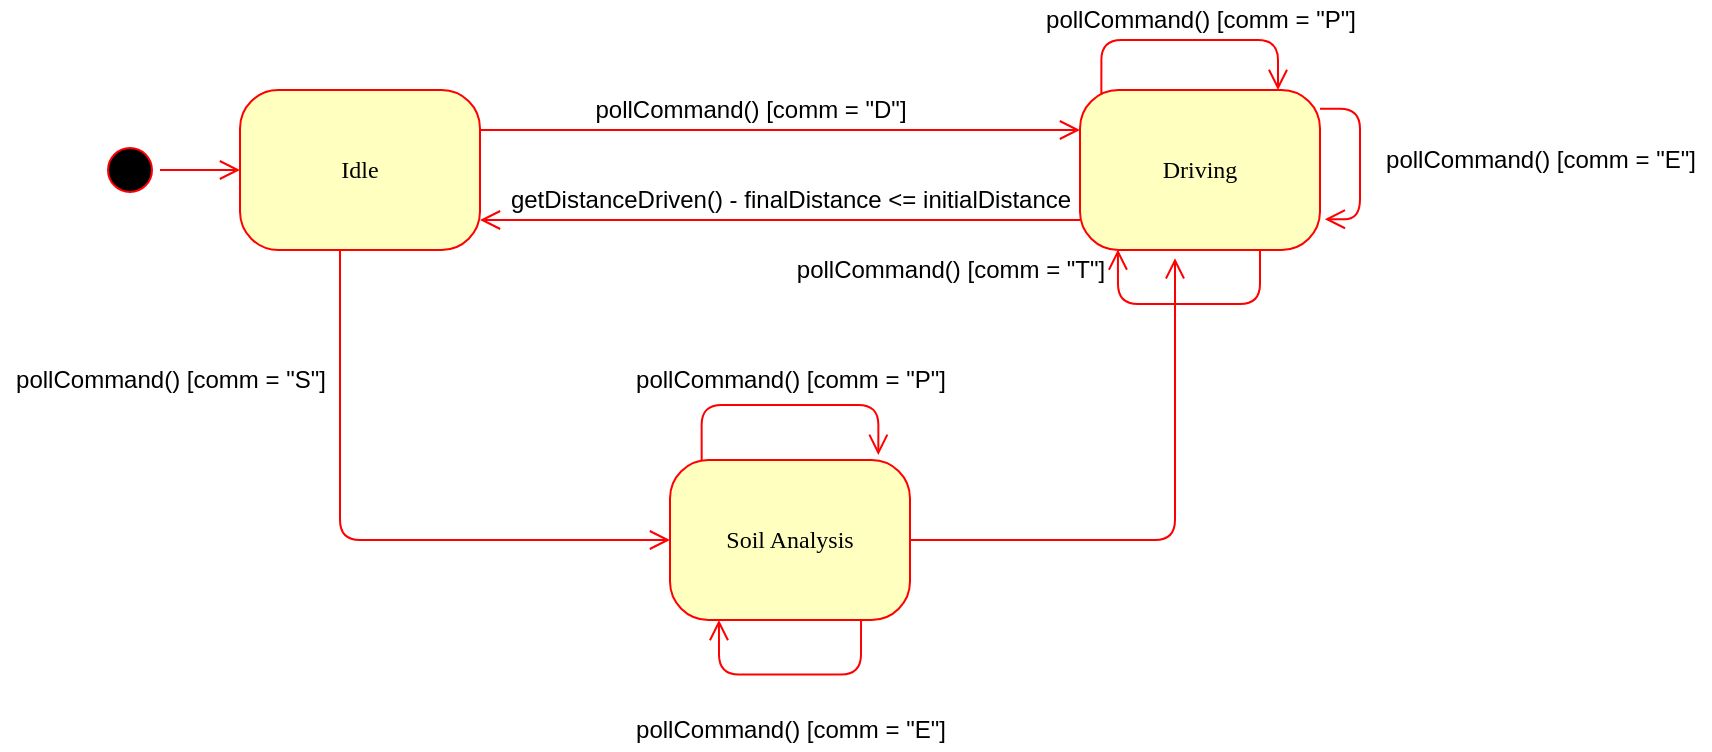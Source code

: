 <mxfile version="14.6.13" type="device" pages="2"><diagram name="Page-1" id="58cdce13-f638-feb5-8d6f-7d28b1aa9fa0"><mxGraphModel dx="905" dy="555" grid="1" gridSize="10" guides="1" tooltips="1" connect="1" arrows="1" fold="1" page="1" pageScale="1" pageWidth="1100" pageHeight="850" background="#ffffff" math="0" shadow="0"><root><mxCell id="0"/><mxCell id="1" parent="0"/><mxCell id="382b91b5511bd0f7-1" value="" style="ellipse;html=1;shape=startState;fillColor=#000000;strokeColor=#ff0000;rounded=1;shadow=0;comic=0;labelBackgroundColor=none;fontFamily=Verdana;fontSize=12;fontColor=#000000;align=center;direction=south;" parent="1" vertex="1"><mxGeometry x="90" y="140" width="30" height="30" as="geometry"/></mxCell><mxCell id="382b91b5511bd0f7-6" value="Idle" style="rounded=1;whiteSpace=wrap;html=1;arcSize=24;fillColor=#ffffc0;strokeColor=#ff0000;shadow=0;comic=0;labelBackgroundColor=none;fontFamily=Verdana;fontSize=12;fontColor=#000000;align=center;" parent="1" vertex="1"><mxGeometry x="160" y="115" width="120" height="80" as="geometry"/></mxCell><mxCell id="382b91b5511bd0f7-7" value="Driving" style="rounded=1;whiteSpace=wrap;html=1;arcSize=24;fillColor=#ffffc0;strokeColor=#ff0000;shadow=0;comic=0;labelBackgroundColor=none;fontFamily=Verdana;fontSize=12;fontColor=#000000;align=center;" parent="1" vertex="1"><mxGeometry x="580" y="115" width="120" height="80" as="geometry"/></mxCell><mxCell id="2a3bc250acf0617d-9" style="edgeStyle=orthogonalEdgeStyle;html=1;labelBackgroundColor=none;endArrow=open;endSize=8;strokeColor=#ff0000;fontFamily=Verdana;fontSize=12;align=left;" parent="1" source="382b91b5511bd0f7-1" target="382b91b5511bd0f7-6" edge="1"><mxGeometry relative="1" as="geometry"/></mxCell><mxCell id="pxrlyT02K3Hen1IqRH8g-13" style="edgeStyle=orthogonalEdgeStyle;html=1;exitX=1;exitY=0.25;entryX=0;entryY=0.25;labelBackgroundColor=none;endArrow=open;endSize=8;strokeColor=#ff0000;fontFamily=Verdana;fontSize=12;align=left;entryDx=0;entryDy=0;exitDx=0;exitDy=0;" parent="1" source="382b91b5511bd0f7-6" target="382b91b5511bd0f7-7" edge="1"><mxGeometry relative="1" as="geometry"><mxPoint x="490" y="215" as="sourcePoint"/><mxPoint x="470" y="70" as="targetPoint"/><Array as="points"><mxPoint x="480" y="135"/><mxPoint x="480" y="135"/></Array></mxGeometry></mxCell><mxCell id="pxrlyT02K3Hen1IqRH8g-14" value="pollCommand() [comm = &quot;D&quot;]" style="text;html=1;align=center;verticalAlign=middle;resizable=0;points=[];autosize=1;strokeColor=none;" parent="1" vertex="1"><mxGeometry x="330" y="115" width="170" height="20" as="geometry"/></mxCell><mxCell id="uexcFVWEzU0OiDwFEqek-12" style="edgeStyle=elbowEdgeStyle;html=1;labelBackgroundColor=none;endArrow=open;endSize=8;strokeColor=#ff0000;fontFamily=Verdana;fontSize=12;align=left;" parent="1" source="382b91b5511bd0f7-7" target="382b91b5511bd0f7-6" edge="1"><mxGeometry relative="1" as="geometry"><Array as="points"><mxPoint x="480" y="180"/><mxPoint x="450" y="155"/><mxPoint x="450" y="170"/><mxPoint x="545.69" y="180"/></Array><mxPoint x="585.69" y="180" as="sourcePoint"/><mxPoint x="470" y="180" as="targetPoint"/></mxGeometry></mxCell><mxCell id="UR-8nCvqhB1CdkcljfMM-1" value="Soil Analysis" style="rounded=1;whiteSpace=wrap;html=1;arcSize=24;fillColor=#ffffc0;strokeColor=#ff0000;shadow=0;comic=0;labelBackgroundColor=none;fontFamily=Verdana;fontSize=12;fontColor=#000000;align=center;" parent="1" vertex="1"><mxGeometry x="375" y="300" width="120" height="80" as="geometry"/></mxCell><mxCell id="UR-8nCvqhB1CdkcljfMM-3" value="pollCommand() [comm = &quot;S&quot;]" style="text;html=1;align=center;verticalAlign=middle;resizable=0;points=[];autosize=1;strokeColor=none;" parent="1" vertex="1"><mxGeometry x="40" y="250" width="170" height="20" as="geometry"/></mxCell><mxCell id="UR-8nCvqhB1CdkcljfMM-4" style="edgeStyle=elbowEdgeStyle;html=1;labelBackgroundColor=none;endArrow=open;endSize=8;strokeColor=#ff0000;fontFamily=Verdana;fontSize=12;align=left;entryX=0;entryY=0.5;entryDx=0;entryDy=0;" parent="1" source="382b91b5511bd0f7-6" target="UR-8nCvqhB1CdkcljfMM-1" edge="1"><mxGeometry relative="1" as="geometry"><Array as="points"><mxPoint x="210" y="340"/><mxPoint x="260" y="195"/><mxPoint x="320" y="210"/><mxPoint x="360" y="310"/></Array><mxPoint x="310" y="240" as="sourcePoint"/><mxPoint x="230" y="345" as="targetPoint"/></mxGeometry></mxCell><mxCell id="NTaXOrFS8eGXYOQQhGnj-3" value="pollCommand() [comm = &quot;P&quot;]" style="text;html=1;align=center;verticalAlign=middle;resizable=0;points=[];autosize=1;strokeColor=none;" parent="1" vertex="1"><mxGeometry x="555" y="70" width="170" height="20" as="geometry"/></mxCell><mxCell id="CLBiZNR-GsX_Vey83Vmz-1" style="edgeStyle=orthogonalEdgeStyle;html=1;exitX=0.089;exitY=0.032;labelBackgroundColor=none;endArrow=open;endSize=8;strokeColor=#ff0000;fontFamily=Verdana;fontSize=12;align=left;exitDx=0;exitDy=0;exitPerimeter=0;" edge="1" parent="1" source="382b91b5511bd0f7-7"><mxGeometry relative="1" as="geometry"><mxPoint x="585" y="80" as="sourcePoint"/><mxPoint x="679" y="115" as="targetPoint"/><Array as="points"><mxPoint x="591" y="90"/><mxPoint x="679" y="90"/></Array></mxGeometry></mxCell><mxCell id="CLBiZNR-GsX_Vey83Vmz-2" value="pollCommand() [comm = &quot;E&quot;]" style="text;html=1;align=center;verticalAlign=middle;resizable=0;points=[];autosize=1;strokeColor=none;" vertex="1" parent="1"><mxGeometry x="725" y="140" width="170" height="20" as="geometry"/></mxCell><mxCell id="CLBiZNR-GsX_Vey83Vmz-3" style="edgeStyle=orthogonalEdgeStyle;html=1;labelBackgroundColor=none;endArrow=open;endSize=8;strokeColor=#ff0000;fontFamily=Verdana;fontSize=12;align=left;entryX=1.02;entryY=0.808;entryDx=0;entryDy=0;entryPerimeter=0;" edge="1" parent="1" target="382b91b5511bd0f7-7"><mxGeometry relative="1" as="geometry"><mxPoint x="700" y="124.35" as="sourcePoint"/><mxPoint x="740" y="200" as="targetPoint"/><Array as="points"><mxPoint x="720" y="124"/><mxPoint x="720" y="180"/></Array></mxGeometry></mxCell><mxCell id="CLBiZNR-GsX_Vey83Vmz-4" style="edgeStyle=orthogonalEdgeStyle;html=1;labelBackgroundColor=none;endArrow=open;endSize=8;strokeColor=#ff0000;fontFamily=Verdana;fontSize=12;align=left;entryX=0.158;entryY=0.997;entryDx=0;entryDy=0;entryPerimeter=0;exitX=0.75;exitY=1;exitDx=0;exitDy=0;" edge="1" parent="1" source="382b91b5511bd0f7-7" target="382b91b5511bd0f7-7"><mxGeometry relative="1" as="geometry"><mxPoint x="615.02" y="222.36" as="sourcePoint"/><mxPoint x="617.42" y="277.65" as="targetPoint"/><Array as="points"><mxPoint x="670" y="222"/><mxPoint x="599" y="222"/></Array></mxGeometry></mxCell><mxCell id="CLBiZNR-GsX_Vey83Vmz-6" value="getDistanceDriven() - finalDistance &amp;lt;= initialDistance" style="text;html=1;align=center;verticalAlign=middle;resizable=0;points=[];autosize=1;strokeColor=none;" vertex="1" parent="1"><mxGeometry x="285" y="160" width="300" height="20" as="geometry"/></mxCell><mxCell id="CLBiZNR-GsX_Vey83Vmz-7" value="pollCommand() [comm = &quot;T&quot;]" style="text;html=1;align=center;verticalAlign=middle;resizable=0;points=[];autosize=1;strokeColor=none;" vertex="1" parent="1"><mxGeometry x="430" y="195" width="170" height="20" as="geometry"/></mxCell><mxCell id="CLBiZNR-GsX_Vey83Vmz-8" value="pollCommand() [comm = &quot;E&quot;]" style="text;html=1;align=center;verticalAlign=middle;resizable=0;points=[];autosize=1;strokeColor=none;" vertex="1" parent="1"><mxGeometry x="350" y="425" width="170" height="20" as="geometry"/></mxCell><mxCell id="CLBiZNR-GsX_Vey83Vmz-9" style="edgeStyle=orthogonalEdgeStyle;html=1;exitX=0.089;exitY=0.032;labelBackgroundColor=none;endArrow=open;endSize=8;strokeColor=#ff0000;fontFamily=Verdana;fontSize=12;align=left;exitDx=0;exitDy=0;exitPerimeter=0;" edge="1" parent="1"><mxGeometry relative="1" as="geometry"><mxPoint x="390.84" y="300.0" as="sourcePoint"/><mxPoint x="479.16" y="297.44" as="targetPoint"/><Array as="points"><mxPoint x="391.16" y="272.44"/><mxPoint x="479.16" y="272.44"/></Array></mxGeometry></mxCell><mxCell id="CLBiZNR-GsX_Vey83Vmz-10" style="edgeStyle=orthogonalEdgeStyle;html=1;labelBackgroundColor=none;endArrow=open;endSize=8;strokeColor=#ff0000;fontFamily=Verdana;fontSize=12;align=left;entryX=0.158;entryY=0.997;entryDx=0;entryDy=0;entryPerimeter=0;exitX=0.75;exitY=1;exitDx=0;exitDy=0;" edge="1" parent="1"><mxGeometry relative="1" as="geometry"><mxPoint x="470.52" y="380.24" as="sourcePoint"/><mxPoint x="399.48" y="380" as="targetPoint"/><Array as="points"><mxPoint x="470.52" y="407.24"/><mxPoint x="399.52" y="407.24"/></Array></mxGeometry></mxCell><mxCell id="CLBiZNR-GsX_Vey83Vmz-11" value="pollCommand() [comm = &quot;P&quot;]" style="text;html=1;align=center;verticalAlign=middle;resizable=0;points=[];autosize=1;strokeColor=none;" vertex="1" parent="1"><mxGeometry x="350" y="250" width="170" height="20" as="geometry"/></mxCell><mxCell id="CLBiZNR-GsX_Vey83Vmz-12" style="edgeStyle=elbowEdgeStyle;html=1;labelBackgroundColor=none;endArrow=open;endSize=8;strokeColor=#ff0000;fontFamily=Verdana;fontSize=12;align=left;entryX=0.403;entryY=1.052;entryDx=0;entryDy=0;entryPerimeter=0;" edge="1" parent="1" source="UR-8nCvqhB1CdkcljfMM-1" target="382b91b5511bd0f7-7"><mxGeometry relative="1" as="geometry"><Array as="points"><mxPoint x="627.5" y="219.58"/><mxPoint x="677.5" y="194.58"/><mxPoint x="737.5" y="209.58"/><mxPoint x="777.5" y="309.58"/></Array><mxPoint x="497.5" y="309.58" as="sourcePoint"/><mxPoint x="792.5" y="309.58" as="targetPoint"/></mxGeometry></mxCell></root></mxGraphModel></diagram><diagram id="c8ZPwmzSD6wJtLhx5z4W" name="Page-2"><mxGraphModel dx="768" dy="522" grid="1" gridSize="10" guides="1" tooltips="1" connect="1" arrows="1" fold="1" page="1" pageScale="1" pageWidth="850" pageHeight="1100" math="0" shadow="0"><root><mxCell id="T_ZtLPho3UWuGu2g2XL2-0"/><mxCell id="T_ZtLPho3UWuGu2g2XL2-1" parent="T_ZtLPho3UWuGu2g2XL2-0"/><mxCell id="FfTmyAWc0iMWXo-3M-P5-0" value="Sensors Idle" style="rounded=1;whiteSpace=wrap;html=1;arcSize=24;fillColor=#ffffc0;strokeColor=#ff0000;shadow=0;comic=0;labelBackgroundColor=none;fontFamily=Verdana;fontSize=12;fontColor=#000000;align=center;" vertex="1" parent="T_ZtLPho3UWuGu2g2XL2-1"><mxGeometry x="230" y="60" width="120" height="80" as="geometry"/></mxCell><mxCell id="FfTmyAWc0iMWXo-3M-P5-1" value="takePhoto()" style="text;html=1;align=center;verticalAlign=middle;resizable=0;points=[];autosize=1;strokeColor=none;" vertex="1" parent="T_ZtLPho3UWuGu2g2XL2-1"><mxGeometry x="380" y="50" width="80" height="20" as="geometry"/></mxCell><mxCell id="FfTmyAWc0iMWXo-3M-P5-2" value="Sensors On" style="rounded=1;whiteSpace=wrap;html=1;arcSize=24;fillColor=#ffffc0;strokeColor=#ff0000;shadow=0;comic=0;labelBackgroundColor=none;fontFamily=Verdana;fontSize=12;fontColor=#000000;align=center;" vertex="1" parent="T_ZtLPho3UWuGu2g2XL2-1"><mxGeometry x="500" y="60" width="120" height="80" as="geometry"/></mxCell><mxCell id="FfTmyAWc0iMWXo-3M-P5-3" value="" style="ellipse;html=1;shape=startState;fillColor=#000000;strokeColor=#ff0000;rounded=1;shadow=0;comic=0;labelBackgroundColor=none;fontFamily=Verdana;fontSize=12;fontColor=#000000;align=center;direction=south;" vertex="1" parent="T_ZtLPho3UWuGu2g2XL2-1"><mxGeometry x="120" y="85" width="30" height="30" as="geometry"/></mxCell><mxCell id="FfTmyAWc0iMWXo-3M-P5-4" style="edgeStyle=elbowEdgeStyle;html=1;labelBackgroundColor=none;endArrow=open;endSize=8;strokeColor=#ff0000;fontFamily=Verdana;fontSize=12;align=left;entryX=0;entryY=0.5;entryDx=0;entryDy=0;" edge="1" parent="T_ZtLPho3UWuGu2g2XL2-1" target="FfTmyAWc0iMWXo-3M-P5-0"><mxGeometry relative="1" as="geometry"><Array as="points"><mxPoint x="190" y="99.66"/></Array><mxPoint x="150" y="100" as="sourcePoint"/><mxPoint x="220" y="99.66" as="targetPoint"/></mxGeometry></mxCell><mxCell id="FfTmyAWc0iMWXo-3M-P5-5" style="edgeStyle=elbowEdgeStyle;html=1;labelBackgroundColor=none;endArrow=open;endSize=8;strokeColor=#ff0000;fontFamily=Verdana;fontSize=12;align=left;" edge="1" parent="T_ZtLPho3UWuGu2g2XL2-1" source="FfTmyAWc0iMWXo-3M-P5-0" target="FfTmyAWc0iMWXo-3M-P5-2"><mxGeometry relative="1" as="geometry"><Array as="points"><mxPoint x="360" y="70"/><mxPoint x="420" y="70"/><mxPoint x="360" y="70"/><mxPoint x="360" y="80"/><mxPoint x="370" y="85"/><mxPoint x="400" y="84.66"/></Array><mxPoint x="360" y="85" as="sourcePoint"/><mxPoint x="440" y="85" as="targetPoint"/></mxGeometry></mxCell><mxCell id="FfTmyAWc0iMWXo-3M-P5-6" style="edgeStyle=elbowEdgeStyle;html=1;labelBackgroundColor=none;endArrow=open;endSize=8;strokeColor=#ff0000;fontFamily=Verdana;fontSize=12;align=left;" edge="1" parent="T_ZtLPho3UWuGu2g2XL2-1" source="FfTmyAWc0iMWXo-3M-P5-0"><mxGeometry relative="1" as="geometry"><Array as="points"><mxPoint x="490" y="90"/><mxPoint x="450" y="90"/><mxPoint x="400" y="90"/><mxPoint x="350" y="90"/><mxPoint x="365" y="99.66"/><mxPoint x="375" y="104.66"/><mxPoint x="405" y="104.32"/></Array><mxPoint x="355" y="99.66" as="sourcePoint"/><mxPoint x="500" y="90" as="targetPoint"/></mxGeometry></mxCell><mxCell id="FfTmyAWc0iMWXo-3M-P5-7" style="edgeStyle=elbowEdgeStyle;html=1;labelBackgroundColor=none;endArrow=open;endSize=8;strokeColor=#ff0000;fontFamily=Verdana;fontSize=12;align=left;entryX=0.009;entryY=0.644;entryDx=0;entryDy=0;entryPerimeter=0;" edge="1" parent="T_ZtLPho3UWuGu2g2XL2-1" source="FfTmyAWc0iMWXo-3M-P5-0" target="FfTmyAWc0iMWXo-3M-P5-2"><mxGeometry relative="1" as="geometry"><Array as="points"><mxPoint x="460" y="112"/><mxPoint x="450" y="110"/><mxPoint x="400" y="110"/><mxPoint x="365" y="120"/><mxPoint x="375" y="125"/><mxPoint x="405" y="124.66"/></Array><mxPoint x="355" y="120" as="sourcePoint"/><mxPoint x="460" y="120" as="targetPoint"/></mxGeometry></mxCell><mxCell id="FfTmyAWc0iMWXo-3M-P5-8" value="readTemperature()" style="text;html=1;align=center;verticalAlign=middle;resizable=0;points=[];autosize=1;strokeColor=none;" vertex="1" parent="T_ZtLPho3UWuGu2g2XL2-1"><mxGeometry x="365" y="70" width="110" height="20" as="geometry"/></mxCell><mxCell id="FfTmyAWc0iMWXo-3M-P5-9" value="readVisibility()" style="text;html=1;align=center;verticalAlign=middle;resizable=0;points=[];autosize=1;strokeColor=none;" vertex="1" parent="T_ZtLPho3UWuGu2g2XL2-1"><mxGeometry x="380" y="90" width="90" height="20" as="geometry"/></mxCell><mxCell id="FfTmyAWc0iMWXo-3M-P5-10" style="edgeStyle=elbowEdgeStyle;html=1;labelBackgroundColor=none;endArrow=open;endSize=8;strokeColor=#ff0000;fontFamily=Verdana;fontSize=12;align=left;entryX=-0.003;entryY=0.851;entryDx=0;entryDy=0;entryPerimeter=0;exitX=1;exitY=0.816;exitDx=0;exitDy=0;exitPerimeter=0;" edge="1" parent="T_ZtLPho3UWuGu2g2XL2-1" source="FfTmyAWc0iMWXo-3M-P5-0" target="FfTmyAWc0iMWXo-3M-P5-2"><mxGeometry relative="1" as="geometry"><Array as="points"><mxPoint x="350" y="140"/><mxPoint x="370" y="130"/><mxPoint x="400" y="128"/><mxPoint x="450" y="130.48"/><mxPoint x="440" y="128.48"/><mxPoint x="390" y="128.48"/><mxPoint x="355" y="138.48"/><mxPoint x="365" y="143.48"/><mxPoint x="395" y="143.14"/></Array><mxPoint x="342" y="128" as="sourcePoint"/><mxPoint x="491.08" y="130" as="targetPoint"/></mxGeometry></mxCell><mxCell id="FfTmyAWc0iMWXo-3M-P5-11" value="readLightLevel()" style="text;html=1;align=center;verticalAlign=middle;resizable=0;points=[];autosize=1;strokeColor=none;" vertex="1" parent="T_ZtLPho3UWuGu2g2XL2-1"><mxGeometry x="370" y="110" width="100" height="20" as="geometry"/></mxCell></root></mxGraphModel></diagram></mxfile>